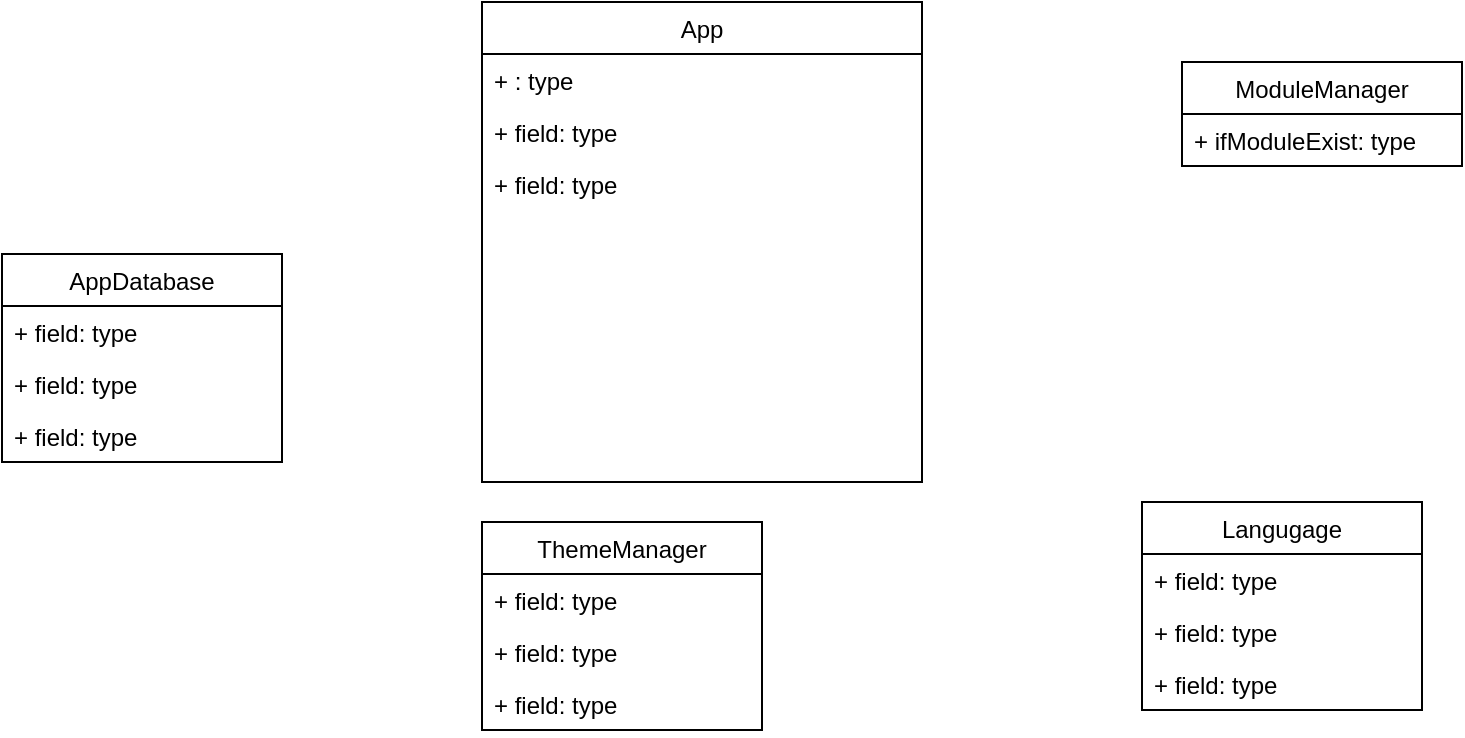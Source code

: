 <mxfile version="20.4.0" type="device"><diagram id="C3kjjesOf3SwnZmKgiJ6" name="Page-1"><mxGraphModel dx="957" dy="542" grid="1" gridSize="10" guides="1" tooltips="1" connect="1" arrows="1" fold="1" page="1" pageScale="1" pageWidth="827" pageHeight="1169" math="0" shadow="0"><root><mxCell id="0"/><mxCell id="1" parent="0"/><mxCell id="PwJXkWeQaaoH5CMD8gwS-14" value="App" style="swimlane;fontStyle=0;childLayout=stackLayout;horizontal=1;startSize=26;fillColor=none;horizontalStack=0;resizeParent=1;resizeParentMax=0;resizeLast=0;collapsible=1;marginBottom=0;" vertex="1" parent="1"><mxGeometry x="300" y="50" width="220" height="240" as="geometry"/></mxCell><mxCell id="PwJXkWeQaaoH5CMD8gwS-15" value="+ : type" style="text;strokeColor=none;fillColor=none;align=left;verticalAlign=top;spacingLeft=4;spacingRight=4;overflow=hidden;rotatable=0;points=[[0,0.5],[1,0.5]];portConstraint=eastwest;" vertex="1" parent="PwJXkWeQaaoH5CMD8gwS-14"><mxGeometry y="26" width="220" height="26" as="geometry"/></mxCell><mxCell id="PwJXkWeQaaoH5CMD8gwS-16" value="+ field: type" style="text;strokeColor=none;fillColor=none;align=left;verticalAlign=top;spacingLeft=4;spacingRight=4;overflow=hidden;rotatable=0;points=[[0,0.5],[1,0.5]];portConstraint=eastwest;" vertex="1" parent="PwJXkWeQaaoH5CMD8gwS-14"><mxGeometry y="52" width="220" height="26" as="geometry"/></mxCell><mxCell id="PwJXkWeQaaoH5CMD8gwS-17" value="+ field: type" style="text;strokeColor=none;fillColor=none;align=left;verticalAlign=top;spacingLeft=4;spacingRight=4;overflow=hidden;rotatable=0;points=[[0,0.5],[1,0.5]];portConstraint=eastwest;" vertex="1" parent="PwJXkWeQaaoH5CMD8gwS-14"><mxGeometry y="78" width="220" height="162" as="geometry"/></mxCell><mxCell id="PwJXkWeQaaoH5CMD8gwS-18" value="ModuleManager" style="swimlane;fontStyle=0;childLayout=stackLayout;horizontal=1;startSize=26;fillColor=none;horizontalStack=0;resizeParent=1;resizeParentMax=0;resizeLast=0;collapsible=1;marginBottom=0;" vertex="1" parent="1"><mxGeometry x="650" y="80" width="140" height="52" as="geometry"/></mxCell><mxCell id="PwJXkWeQaaoH5CMD8gwS-19" value="+ ifModuleExist: type" style="text;strokeColor=none;fillColor=none;align=left;verticalAlign=top;spacingLeft=4;spacingRight=4;overflow=hidden;rotatable=0;points=[[0,0.5],[1,0.5]];portConstraint=eastwest;" vertex="1" parent="PwJXkWeQaaoH5CMD8gwS-18"><mxGeometry y="26" width="140" height="26" as="geometry"/></mxCell><mxCell id="PwJXkWeQaaoH5CMD8gwS-22" value="ThemeManager" style="swimlane;fontStyle=0;childLayout=stackLayout;horizontal=1;startSize=26;fillColor=none;horizontalStack=0;resizeParent=1;resizeParentMax=0;resizeLast=0;collapsible=1;marginBottom=0;" vertex="1" parent="1"><mxGeometry x="300" y="310" width="140" height="104" as="geometry"/></mxCell><mxCell id="PwJXkWeQaaoH5CMD8gwS-23" value="+ field: type" style="text;strokeColor=none;fillColor=none;align=left;verticalAlign=top;spacingLeft=4;spacingRight=4;overflow=hidden;rotatable=0;points=[[0,0.5],[1,0.5]];portConstraint=eastwest;" vertex="1" parent="PwJXkWeQaaoH5CMD8gwS-22"><mxGeometry y="26" width="140" height="26" as="geometry"/></mxCell><mxCell id="PwJXkWeQaaoH5CMD8gwS-24" value="+ field: type" style="text;strokeColor=none;fillColor=none;align=left;verticalAlign=top;spacingLeft=4;spacingRight=4;overflow=hidden;rotatable=0;points=[[0,0.5],[1,0.5]];portConstraint=eastwest;" vertex="1" parent="PwJXkWeQaaoH5CMD8gwS-22"><mxGeometry y="52" width="140" height="26" as="geometry"/></mxCell><mxCell id="PwJXkWeQaaoH5CMD8gwS-25" value="+ field: type" style="text;strokeColor=none;fillColor=none;align=left;verticalAlign=top;spacingLeft=4;spacingRight=4;overflow=hidden;rotatable=0;points=[[0,0.5],[1,0.5]];portConstraint=eastwest;" vertex="1" parent="PwJXkWeQaaoH5CMD8gwS-22"><mxGeometry y="78" width="140" height="26" as="geometry"/></mxCell><mxCell id="PwJXkWeQaaoH5CMD8gwS-26" value="Langugage" style="swimlane;fontStyle=0;childLayout=stackLayout;horizontal=1;startSize=26;fillColor=none;horizontalStack=0;resizeParent=1;resizeParentMax=0;resizeLast=0;collapsible=1;marginBottom=0;" vertex="1" parent="1"><mxGeometry x="630" y="300" width="140" height="104" as="geometry"/></mxCell><mxCell id="PwJXkWeQaaoH5CMD8gwS-27" value="+ field: type" style="text;strokeColor=none;fillColor=none;align=left;verticalAlign=top;spacingLeft=4;spacingRight=4;overflow=hidden;rotatable=0;points=[[0,0.5],[1,0.5]];portConstraint=eastwest;" vertex="1" parent="PwJXkWeQaaoH5CMD8gwS-26"><mxGeometry y="26" width="140" height="26" as="geometry"/></mxCell><mxCell id="PwJXkWeQaaoH5CMD8gwS-28" value="+ field: type" style="text;strokeColor=none;fillColor=none;align=left;verticalAlign=top;spacingLeft=4;spacingRight=4;overflow=hidden;rotatable=0;points=[[0,0.5],[1,0.5]];portConstraint=eastwest;" vertex="1" parent="PwJXkWeQaaoH5CMD8gwS-26"><mxGeometry y="52" width="140" height="26" as="geometry"/></mxCell><mxCell id="PwJXkWeQaaoH5CMD8gwS-29" value="+ field: type" style="text;strokeColor=none;fillColor=none;align=left;verticalAlign=top;spacingLeft=4;spacingRight=4;overflow=hidden;rotatable=0;points=[[0,0.5],[1,0.5]];portConstraint=eastwest;" vertex="1" parent="PwJXkWeQaaoH5CMD8gwS-26"><mxGeometry y="78" width="140" height="26" as="geometry"/></mxCell><mxCell id="PwJXkWeQaaoH5CMD8gwS-31" value="AppDatabase" style="swimlane;fontStyle=0;childLayout=stackLayout;horizontal=1;startSize=26;fillColor=none;horizontalStack=0;resizeParent=1;resizeParentMax=0;resizeLast=0;collapsible=1;marginBottom=0;" vertex="1" parent="1"><mxGeometry x="60" y="176" width="140" height="104" as="geometry"/></mxCell><mxCell id="PwJXkWeQaaoH5CMD8gwS-32" value="+ field: type" style="text;strokeColor=none;fillColor=none;align=left;verticalAlign=top;spacingLeft=4;spacingRight=4;overflow=hidden;rotatable=0;points=[[0,0.5],[1,0.5]];portConstraint=eastwest;" vertex="1" parent="PwJXkWeQaaoH5CMD8gwS-31"><mxGeometry y="26" width="140" height="26" as="geometry"/></mxCell><mxCell id="PwJXkWeQaaoH5CMD8gwS-33" value="+ field: type" style="text;strokeColor=none;fillColor=none;align=left;verticalAlign=top;spacingLeft=4;spacingRight=4;overflow=hidden;rotatable=0;points=[[0,0.5],[1,0.5]];portConstraint=eastwest;" vertex="1" parent="PwJXkWeQaaoH5CMD8gwS-31"><mxGeometry y="52" width="140" height="26" as="geometry"/></mxCell><mxCell id="PwJXkWeQaaoH5CMD8gwS-34" value="+ field: type" style="text;strokeColor=none;fillColor=none;align=left;verticalAlign=top;spacingLeft=4;spacingRight=4;overflow=hidden;rotatable=0;points=[[0,0.5],[1,0.5]];portConstraint=eastwest;" vertex="1" parent="PwJXkWeQaaoH5CMD8gwS-31"><mxGeometry y="78" width="140" height="26" as="geometry"/></mxCell></root></mxGraphModel></diagram></mxfile>